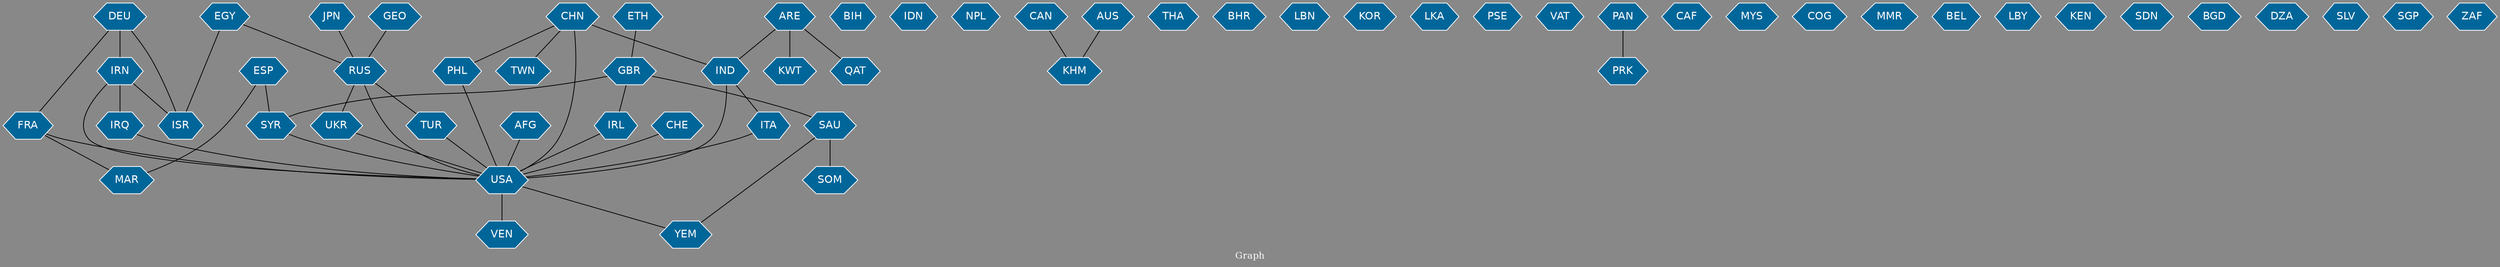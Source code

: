 // Countries together in item graph
graph {
	graph [bgcolor="#888888" fontcolor=white fontsize=12 label="Graph" outputorder=edgesfirst overlap=prism]
	node [color=white fillcolor="#006699" fontcolor=white fontname=Helvetica shape=hexagon style=filled]
	edge [arrowhead=open color=black fontcolor=white fontname=Courier fontsize=12]
		CHN [label=CHN]
		SYR [label=SYR]
		RUS [label=RUS]
		USA [label=USA]
		GBR [label=GBR]
		SAU [label=SAU]
		BIH [label=BIH]
		ITA [label=ITA]
		IDN [label=IDN]
		NPL [label=NPL]
		IND [label=IND]
		CAN [label=CAN]
		THA [label=THA]
		IRN [label=IRN]
		TUR [label=TUR]
		PHL [label=PHL]
		EGY [label=EGY]
		ESP [label=ESP]
		UKR [label=UKR]
		YEM [label=YEM]
		TWN [label=TWN]
		AFG [label=AFG]
		BHR [label=BHR]
		SOM [label=SOM]
		LBN [label=LBN]
		KOR [label=KOR]
		LKA [label=LKA]
		PSE [label=PSE]
		VEN [label=VEN]
		DEU [label=DEU]
		ARE [label=ARE]
		VAT [label=VAT]
		FRA [label=FRA]
		IRQ [label=IRQ]
		PRK [label=PRK]
		PAN [label=PAN]
		CAF [label=CAF]
		CHE [label=CHE]
		ISR [label=ISR]
		MYS [label=MYS]
		COG [label=COG]
		MMR [label=MMR]
		JPN [label=JPN]
		MAR [label=MAR]
		BEL [label=BEL]
		LBY [label=LBY]
		AUS [label=AUS]
		KHM [label=KHM]
		KEN [label=KEN]
		SDN [label=SDN]
		IRL [label=IRL]
		BGD [label=BGD]
		DZA [label=DZA]
		ETH [label=ETH]
		SLV [label=SLV]
		KWT [label=KWT]
		GEO [label=GEO]
		SGP [label=SGP]
		ZAF [label=ZAF]
		QAT [label=QAT]
			FRA -- USA [weight=3]
			SYR -- USA [weight=1]
			ARE -- QAT [weight=1]
			PHL -- USA [weight=1]
			IRN -- USA [weight=2]
			IND -- ITA [weight=4]
			CHN -- USA [weight=3]
			IRN -- IRQ [weight=2]
			EGY -- RUS [weight=1]
			SAU -- YEM [weight=1]
			DEU -- FRA [weight=1]
			IRQ -- USA [weight=1]
			RUS -- TUR [weight=1]
			ETH -- GBR [weight=1]
			EGY -- ISR [weight=1]
			PAN -- PRK [weight=1]
			IND -- USA [weight=3]
			CHN -- IND [weight=2]
			CHN -- TWN [weight=2]
			FRA -- MAR [weight=1]
			IRL -- USA [weight=1]
			AFG -- USA [weight=2]
			DEU -- IRN [weight=1]
			SAU -- SOM [weight=1]
			ARE -- KWT [weight=1]
			USA -- YEM [weight=1]
			CHE -- USA [weight=1]
			CHN -- PHL [weight=1]
			GBR -- IRL [weight=1]
			RUS -- USA [weight=2]
			GBR -- SAU [weight=1]
			JPN -- RUS [weight=1]
			UKR -- USA [weight=1]
			RUS -- UKR [weight=2]
			ITA -- USA [weight=1]
			USA -- VEN [weight=3]
			ESP -- SYR [weight=1]
			CAN -- KHM [weight=1]
			ESP -- MAR [weight=1]
			GBR -- SYR [weight=1]
			TUR -- USA [weight=1]
			IRN -- ISR [weight=1]
			DEU -- ISR [weight=1]
			AUS -- KHM [weight=1]
			GEO -- RUS [weight=1]
			ARE -- IND [weight=1]
}